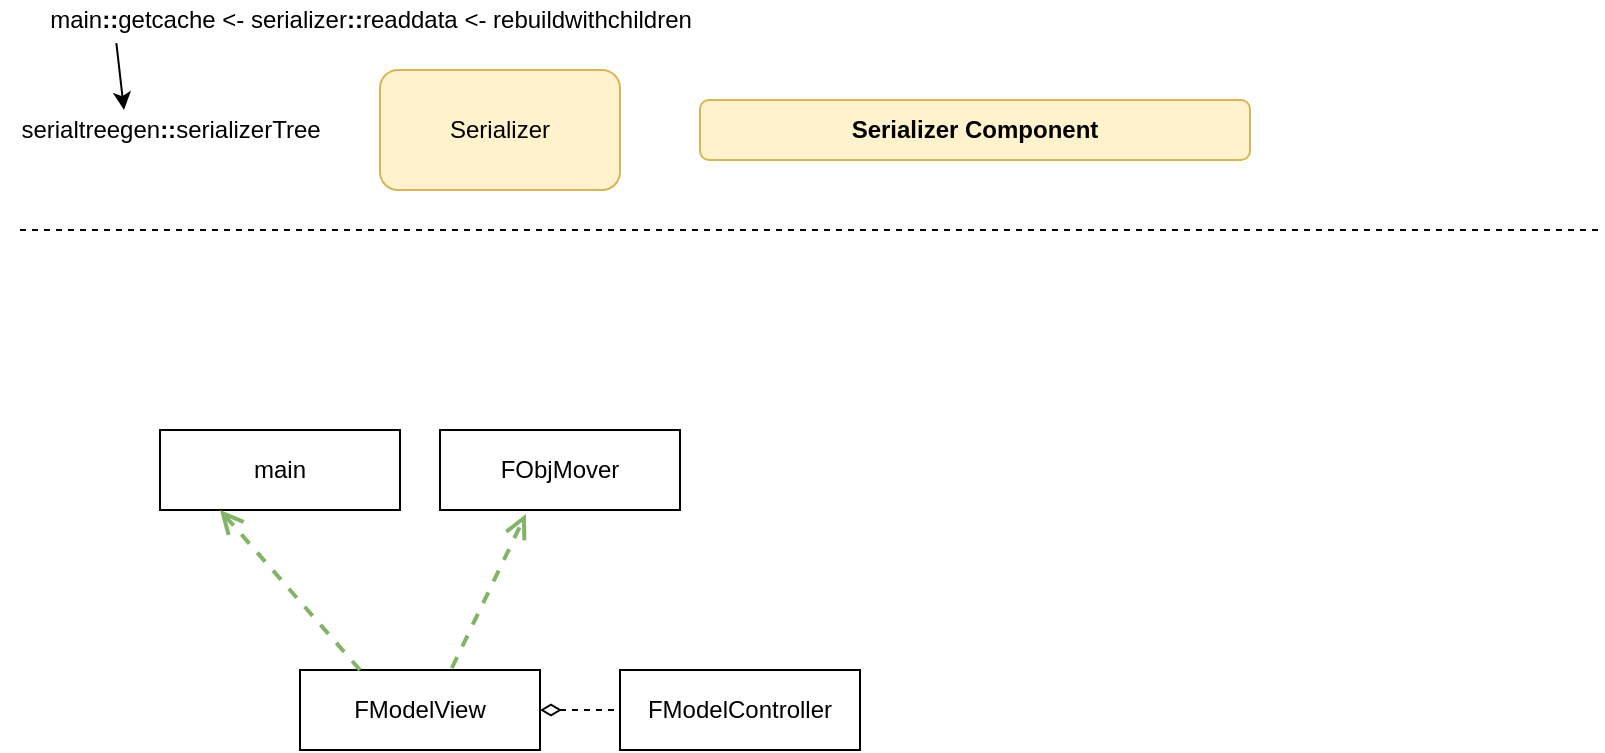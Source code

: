 <mxfile>
    <diagram id="ss9Dthl_odJBopJnDlBL" name="Page-1">
        <mxGraphModel dx="1034" dy="593" grid="1" gridSize="10" guides="1" tooltips="1" connect="1" arrows="1" fold="1" page="1" pageScale="1" pageWidth="827" pageHeight="1169" math="0" shadow="0">
            <root>
                <mxCell id="0"/>
                <mxCell id="1" parent="0"/>
                <mxCell id="2" value="&lt;div&gt;main&lt;b&gt;::&lt;/b&gt;getcache &amp;lt;- serializer&lt;b&gt;::&lt;/b&gt;readdata &amp;lt;- rebuildwithchildren&lt;/div&gt;" style="text;html=1;align=center;verticalAlign=middle;resizable=0;points=[];autosize=1;strokeColor=none;" parent="1" vertex="1">
                    <mxGeometry x="15" y="25" width="340" height="20" as="geometry"/>
                </mxCell>
                <mxCell id="3" value="" style="endArrow=classic;html=1;exitX=0.127;exitY=1.08;exitDx=0;exitDy=0;exitPerimeter=0;" parent="1" source="2" edge="1">
                    <mxGeometry width="50" height="50" relative="1" as="geometry">
                        <mxPoint x="390" y="310" as="sourcePoint"/>
                        <mxPoint x="62" y="80" as="targetPoint"/>
                    </mxGeometry>
                </mxCell>
                <mxCell id="4" value="serialtreegen&lt;b&gt;::&lt;/b&gt;serializerTree" style="text;html=1;align=center;verticalAlign=middle;resizable=0;points=[];autosize=1;strokeColor=none;" parent="1" vertex="1">
                    <mxGeometry y="80" width="170" height="20" as="geometry"/>
                </mxCell>
                <mxCell id="6" value="Serializer" style="rounded=1;whiteSpace=wrap;html=1;fillColor=#fff2cc;strokeColor=#d6b656;" parent="1" vertex="1">
                    <mxGeometry x="190" y="60" width="120" height="60" as="geometry"/>
                </mxCell>
                <mxCell id="7" value="&lt;b&gt;Serializer Component&lt;/b&gt;" style="rounded=1;whiteSpace=wrap;html=1;fillColor=#fff2cc;strokeColor=#d6b656;" parent="1" vertex="1">
                    <mxGeometry x="350" y="75" width="275" height="30" as="geometry"/>
                </mxCell>
                <mxCell id="8" value="" style="endArrow=none;dashed=1;html=1;" parent="1" edge="1">
                    <mxGeometry width="50" height="50" relative="1" as="geometry">
                        <mxPoint x="10" y="140" as="sourcePoint"/>
                        <mxPoint x="800" y="140" as="targetPoint"/>
                    </mxGeometry>
                </mxCell>
                <mxCell id="9" value="main" style="rounded=0;whiteSpace=wrap;html=1;" parent="1" vertex="1">
                    <mxGeometry x="80" y="240" width="120" height="40" as="geometry"/>
                </mxCell>
                <mxCell id="10" value="FModelView" style="rounded=0;whiteSpace=wrap;html=1;" parent="1" vertex="1">
                    <mxGeometry x="150" y="360" width="120" height="40" as="geometry"/>
                </mxCell>
                <mxCell id="11" value="FObjMover" style="rounded=0;whiteSpace=wrap;html=1;" parent="1" vertex="1">
                    <mxGeometry x="220" y="240" width="120" height="40" as="geometry"/>
                </mxCell>
                <mxCell id="25" value="" style="endArrow=open;startArrow=none;endFill=0;startFill=0;endSize=8;html=1;verticalAlign=bottom;labelBackgroundColor=none;strokeWidth=2;exitX=0.25;exitY=0;exitDx=0;exitDy=0;entryX=0.25;entryY=1;entryDx=0;entryDy=0;fillColor=#d5e8d4;strokeColor=#82b366;dashed=1;" parent="1" source="10" target="9" edge="1">
                    <mxGeometry width="160" relative="1" as="geometry">
                        <mxPoint x="360" y="340" as="sourcePoint"/>
                        <mxPoint x="520" y="340" as="targetPoint"/>
                    </mxGeometry>
                </mxCell>
                <mxCell id="26" value="" style="endArrow=open;startArrow=none;endFill=0;startFill=0;endSize=8;html=1;verticalAlign=bottom;labelBackgroundColor=none;strokeWidth=2;exitX=0.633;exitY=-0.025;exitDx=0;exitDy=0;entryX=0.358;entryY=1.05;entryDx=0;entryDy=0;fillColor=#d5e8d4;strokeColor=#82b366;dashed=1;exitPerimeter=0;entryPerimeter=0;" parent="1" source="10" target="11" edge="1">
                    <mxGeometry width="160" relative="1" as="geometry">
                        <mxPoint x="360" y="340" as="sourcePoint"/>
                        <mxPoint x="520" y="340" as="targetPoint"/>
                    </mxGeometry>
                </mxCell>
                <mxCell id="27" value="FModelController" style="rounded=0;whiteSpace=wrap;html=1;" parent="1" vertex="1">
                    <mxGeometry x="310" y="360" width="120" height="40" as="geometry"/>
                </mxCell>
                <mxCell id="30" value="" style="endArrow=none;startArrow=diamondThin;endFill=0;startFill=0;html=1;verticalAlign=bottom;labelBackgroundColor=none;strokeWidth=1;startSize=8;endSize=8;dashed=1;exitX=1;exitY=0.5;exitDx=0;exitDy=0;exitPerimeter=0;entryX=0;entryY=0.5;entryDx=0;entryDy=0;" parent="1" source="10" target="27" edge="1">
                    <mxGeometry width="160" relative="1" as="geometry">
                        <mxPoint x="360" y="340" as="sourcePoint"/>
                        <mxPoint x="320" y="340" as="targetPoint"/>
                    </mxGeometry>
                </mxCell>
            </root>
        </mxGraphModel>
    </diagram>
</mxfile>